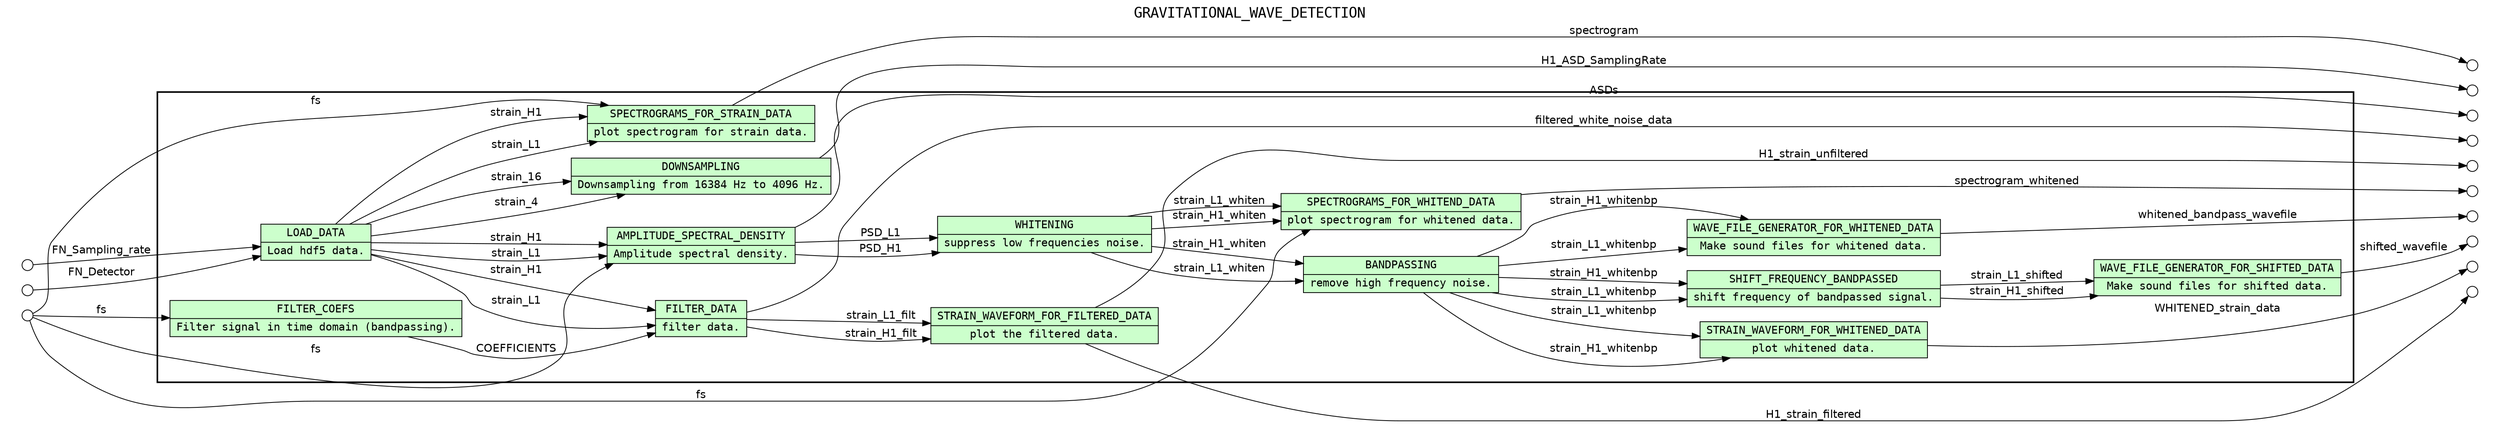 digraph Workflow {
rankdir=LR
fontname=Courier; fontsize=18; labelloc=t
label=GRAVITATIONAL_WAVE_DETECTION
subgraph cluster_workflow_box_outer { label=""; color=black; penwidth=2
subgraph cluster_workflow_box_inner { label=""; color=white
node[shape=box style=filled fillcolor="#CCFFCC" peripheries=1 fontname=Courier]
LOAD_DATA [shape=record rankdir=LR label="{{<f0> LOAD_DATA |<f1> Load hdf5 data.}}"];
AMPLITUDE_SPECTRAL_DENSITY [shape=record rankdir=LR label="{{<f0> AMPLITUDE_SPECTRAL_DENSITY |<f1> Amplitude spectral density.}}"];
WHITENING [shape=record rankdir=LR label="{{<f0> WHITENING |<f1> suppress low frequencies noise.}}"];
BANDPASSING [shape=record rankdir=LR label="{{<f0> BANDPASSING |<f1> remove high frequency noise.}}"];
STRAIN_WAVEFORM_FOR_WHITENED_DATA [shape=record rankdir=LR label="{{<f0> STRAIN_WAVEFORM_FOR_WHITENED_DATA |<f1> plot whitened data.}}"];
SPECTROGRAMS_FOR_STRAIN_DATA [shape=record rankdir=LR label="{{<f0> SPECTROGRAMS_FOR_STRAIN_DATA |<f1> plot spectrogram for strain data.}}"];
SPECTROGRAMS_FOR_WHITEND_DATA [shape=record rankdir=LR label="{{<f0> SPECTROGRAMS_FOR_WHITEND_DATA |<f1> plot spectrogram for whitened data.}}"];
FILTER_COEFS [shape=record rankdir=LR label="{{<f0> FILTER_COEFS |<f1> Filter signal in time domain (bandpassing).}}"];
FILTER_DATA [shape=record rankdir=LR label="{{<f0> FILTER_DATA |<f1> filter data.}}"];
STRAIN_WAVEFORM_FOR_FILTERED_DATA [shape=record rankdir=LR label="{{<f0> STRAIN_WAVEFORM_FOR_FILTERED_DATA |<f1> plot the filtered data.}}"];
WAVE_FILE_GENERATOR_FOR_WHITENED_DATA [shape=record rankdir=LR label="{{<f0> WAVE_FILE_GENERATOR_FOR_WHITENED_DATA |<f1> Make sound files for whitened data.}}"];
SHIFT_FREQUENCY_BANDPASSED [shape=record rankdir=LR label="{{<f0> SHIFT_FREQUENCY_BANDPASSED |<f1> shift frequency of bandpassed signal.}}"];
WAVE_FILE_GENERATOR_FOR_SHIFTED_DATA [shape=record rankdir=LR label="{{<f0> WAVE_FILE_GENERATOR_FOR_SHIFTED_DATA |<f1> Make sound files for shifted data.}}"];
DOWNSAMPLING [shape=record rankdir=LR label="{{<f0> DOWNSAMPLING |<f1> Downsampling from 16384 Hz to 4096 Hz.}}"];
edge[fontname=Helvetica]
LOAD_DATA -> AMPLITUDE_SPECTRAL_DENSITY [label=strain_H1]
LOAD_DATA -> SPECTROGRAMS_FOR_STRAIN_DATA [label=strain_H1]
LOAD_DATA -> FILTER_DATA [label=strain_H1]
LOAD_DATA -> AMPLITUDE_SPECTRAL_DENSITY [label=strain_L1]
LOAD_DATA -> SPECTROGRAMS_FOR_STRAIN_DATA [label=strain_L1]
LOAD_DATA -> FILTER_DATA [label=strain_L1]
AMPLITUDE_SPECTRAL_DENSITY -> WHITENING [label=PSD_H1]
AMPLITUDE_SPECTRAL_DENSITY -> WHITENING [label=PSD_L1]
WHITENING -> BANDPASSING [label=strain_H1_whiten]
WHITENING -> SPECTROGRAMS_FOR_WHITEND_DATA [label=strain_H1_whiten]
WHITENING -> BANDPASSING [label=strain_L1_whiten]
WHITENING -> SPECTROGRAMS_FOR_WHITEND_DATA [label=strain_L1_whiten]
BANDPASSING -> STRAIN_WAVEFORM_FOR_WHITENED_DATA [label=strain_H1_whitenbp]
BANDPASSING -> WAVE_FILE_GENERATOR_FOR_WHITENED_DATA [label=strain_H1_whitenbp]
BANDPASSING -> SHIFT_FREQUENCY_BANDPASSED [label=strain_H1_whitenbp]
BANDPASSING -> STRAIN_WAVEFORM_FOR_WHITENED_DATA [label=strain_L1_whitenbp]
BANDPASSING -> WAVE_FILE_GENERATOR_FOR_WHITENED_DATA [label=strain_L1_whitenbp]
BANDPASSING -> SHIFT_FREQUENCY_BANDPASSED [label=strain_L1_whitenbp]
FILTER_COEFS -> FILTER_DATA [label=COEFFICIENTS]
FILTER_DATA -> STRAIN_WAVEFORM_FOR_FILTERED_DATA [label=strain_H1_filt]
FILTER_DATA -> STRAIN_WAVEFORM_FOR_FILTERED_DATA [label=strain_L1_filt]
SHIFT_FREQUENCY_BANDPASSED -> WAVE_FILE_GENERATOR_FOR_SHIFTED_DATA [label=strain_H1_shifted]
SHIFT_FREQUENCY_BANDPASSED -> WAVE_FILE_GENERATOR_FOR_SHIFTED_DATA [label=strain_L1_shifted]
LOAD_DATA -> DOWNSAMPLING [label=strain_16]
LOAD_DATA -> DOWNSAMPLING [label=strain_4]
}}
subgraph cluster_input_ports_group_outer { label=""; color=white
subgraph cluster_input_ports_group_inner { label=""; color=white
node[shape=circle style=filled fillcolor="#FFFFFF" peripheries=1 fontname=Courier width=0.2]
FN_Detector_input_port [label=""]
FN_Sampling_rate_input_port [label=""]
fs_input_port [label=""]
}}
subgraph cluster_output_ports_group_outer { label=""; color=white
subgraph cluster_output_ports_group_inner { label=""; color=white
node[shape=circle style=filled fillcolor="#FFFFFF" peripheries=1 fontname=Courier width=0.2]
shifted_wavefile_output_port [label=""]
whitened_bandpass_wavefile_output_port [label=""]
spectrogram_whitened_output_port [label=""]
spectrogram_output_port [label=""]
filtered_white_noise_data_output_port [label=""]
WHITENED_strain_data_output_port [label=""]
H1_strain_filtered_output_port [label=""]
H1_strain_unfiltered_output_port [label=""]
ASDs_output_port [label=""]
H1_ASD_SamplingRate_output_port [label=""]
}}
edge[fontname=Helvetica]
FN_Detector_input_port -> LOAD_DATA [label=FN_Detector]
FN_Sampling_rate_input_port -> LOAD_DATA [label=FN_Sampling_rate]
fs_input_port -> AMPLITUDE_SPECTRAL_DENSITY [label=fs]
fs_input_port -> SPECTROGRAMS_FOR_STRAIN_DATA [label=fs]
fs_input_port -> SPECTROGRAMS_FOR_WHITEND_DATA [label=fs]
fs_input_port -> FILTER_COEFS [label=fs]
edge[fontname=Helvetica]
WAVE_FILE_GENERATOR_FOR_SHIFTED_DATA -> shifted_wavefile_output_port [label=shifted_wavefile]
WAVE_FILE_GENERATOR_FOR_WHITENED_DATA -> whitened_bandpass_wavefile_output_port [label=whitened_bandpass_wavefile]
SPECTROGRAMS_FOR_WHITEND_DATA -> spectrogram_whitened_output_port [label=spectrogram_whitened]
SPECTROGRAMS_FOR_STRAIN_DATA -> spectrogram_output_port [label=spectrogram]
FILTER_DATA -> filtered_white_noise_data_output_port [label=filtered_white_noise_data]
STRAIN_WAVEFORM_FOR_WHITENED_DATA -> WHITENED_strain_data_output_port [label=WHITENED_strain_data]
STRAIN_WAVEFORM_FOR_FILTERED_DATA -> H1_strain_filtered_output_port [label=H1_strain_filtered]
STRAIN_WAVEFORM_FOR_FILTERED_DATA -> H1_strain_unfiltered_output_port [label=H1_strain_unfiltered]
AMPLITUDE_SPECTRAL_DENSITY -> ASDs_output_port [label=ASDs]
DOWNSAMPLING -> H1_ASD_SamplingRate_output_port [label=H1_ASD_SamplingRate]
}
